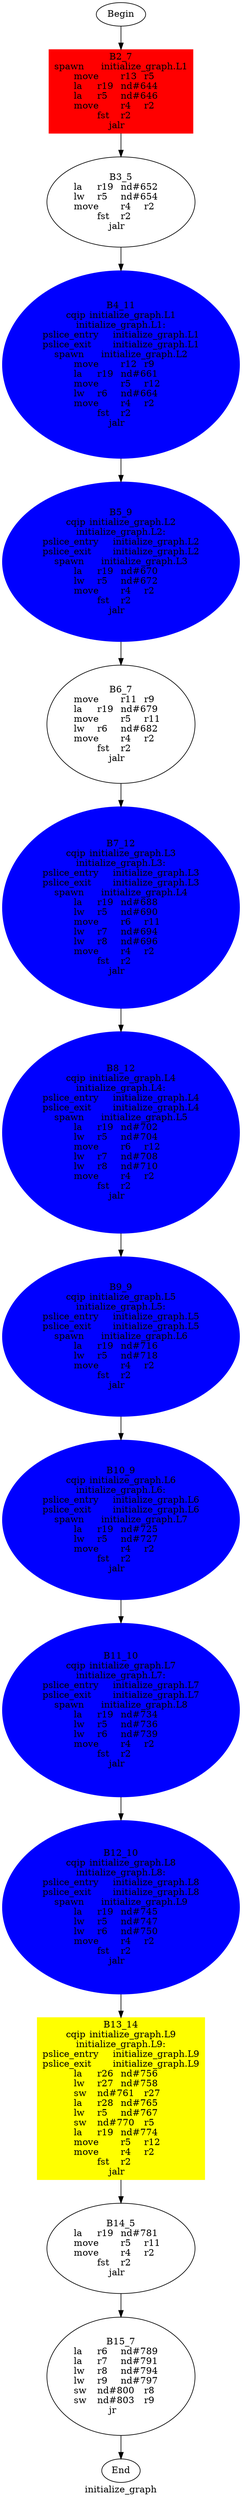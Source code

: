 digraph G{
	label = "initialize_graph"	style = "dashed";
	color = purple;
	Node0 [label = "Begin"];
	Node0 -> {Node2 }
	Node1 [label = "End"];
	Node1 -> {}
	Node2 [label = "B2_7\nspawn	initialize_graph.L1\nmove	r13	r5	\nla	r19	nd#644	\nla	r5	nd#646	\nmove	r4	r2	\nfst	r2	\njalr	\n"];
	Node2 -> {Node3 }
	Node3 [label = "B3_5\nla	r19	nd#652	\nlw	r5	nd#654	\nmove	r4	r2	\nfst	r2	\njalr	\n"];
	Node3 -> {Node4 }
	Node4 [label = "B4_11\ncqip	initialize_graph.L1\ninitialize_graph.L1:\npslice_entry	initialize_graph.L1\npslice_exit	initialize_graph.L1\nspawn	initialize_graph.L2\nmove	r12	r9	\nla	r19	nd#661	\nmove	r5	r12	\nlw	r6	nd#664	\nmove	r4	r2	\nfst	r2	\njalr	\n"];
	Node4 -> {Node5 }
	Node5 [label = "B5_9\ncqip	initialize_graph.L2\ninitialize_graph.L2:\npslice_entry	initialize_graph.L2\npslice_exit	initialize_graph.L2\nspawn	initialize_graph.L3\nla	r19	nd#670	\nlw	r5	nd#672	\nmove	r4	r2	\nfst	r2	\njalr	\n"];
	Node5 -> {Node6 }
	Node6 [label = "B6_7\nmove	r11	r9	\nla	r19	nd#679	\nmove	r5	r11	\nlw	r6	nd#682	\nmove	r4	r2	\nfst	r2	\njalr	\n"];
	Node6 -> {Node7 }
	Node7 [label = "B7_12\ncqip	initialize_graph.L3\ninitialize_graph.L3:\npslice_entry	initialize_graph.L3\npslice_exit	initialize_graph.L3\nspawn	initialize_graph.L4\nla	r19	nd#688	\nlw	r5	nd#690	\nmove	r6	r11	\nlw	r7	nd#694	\nlw	r8	nd#696	\nmove	r4	r2	\nfst	r2	\njalr	\n"];
	Node7 -> {Node8 }
	Node8 [label = "B8_12\ncqip	initialize_graph.L4\ninitialize_graph.L4:\npslice_entry	initialize_graph.L4\npslice_exit	initialize_graph.L4\nspawn	initialize_graph.L5\nla	r19	nd#702	\nlw	r5	nd#704	\nmove	r6	r12	\nlw	r7	nd#708	\nlw	r8	nd#710	\nmove	r4	r2	\nfst	r2	\njalr	\n"];
	Node8 -> {Node9 }
	Node9 [label = "B9_9\ncqip	initialize_graph.L5\ninitialize_graph.L5:\npslice_entry	initialize_graph.L5\npslice_exit	initialize_graph.L5\nspawn	initialize_graph.L6\nla	r19	nd#716	\nlw	r5	nd#718	\nmove	r4	r2	\nfst	r2	\njalr	\n"];
	Node9 -> {Node10 }
	Node10 [label = "B10_9\ncqip	initialize_graph.L6\ninitialize_graph.L6:\npslice_entry	initialize_graph.L6\npslice_exit	initialize_graph.L6\nspawn	initialize_graph.L7\nla	r19	nd#725	\nlw	r5	nd#727	\nmove	r4	r2	\nfst	r2	\njalr	\n"];
	Node10 -> {Node11 }
	Node11 [label = "B11_10\ncqip	initialize_graph.L7\ninitialize_graph.L7:\npslice_entry	initialize_graph.L7\npslice_exit	initialize_graph.L7\nspawn	initialize_graph.L8\nla	r19	nd#734	\nlw	r5	nd#736	\nlw	r6	nd#739	\nmove	r4	r2	\nfst	r2	\njalr	\n"];
	Node11 -> {Node12 }
	Node12 [label = "B12_10\ncqip	initialize_graph.L8\ninitialize_graph.L8:\npslice_entry	initialize_graph.L8\npslice_exit	initialize_graph.L8\nspawn	initialize_graph.L9\nla	r19	nd#745	\nlw	r5	nd#747	\nlw	r6	nd#750	\nmove	r4	r2	\nfst	r2	\njalr	\n"];
	Node12 -> {Node13 }
	Node13 [label = "B13_14\ncqip	initialize_graph.L9\ninitialize_graph.L9:\npslice_entry	initialize_graph.L9\npslice_exit	initialize_graph.L9\nla	r26	nd#756	\nlw	r27	nd#758	\nsw	nd#761	r27	\nla	r28	nd#765	\nlw	r5	nd#767	\nsw	nd#770	r5	\nla	r19	nd#774	\nmove	r5	r12	\nmove	r4	r2	\nfst	r2	\njalr	\n"];
	Node13 -> {Node14 }
	Node14 [label = "B14_5\nla	r19	nd#781	\nmove	r5	r11	\nmove	r4	r2	\nfst	r2	\njalr	\n"];
	Node14 -> {Node15 }
	Node15 [label = "B15_7\nla	r6	nd#789	\nla	r7	nd#791	\nlw	r8	nd#794	\nlw	r9	nd#797	\nsw	nd#800	r8	\nsw	nd#803	r9	\njr	\n"];
	Node15 -> {Node1 }
	Node2 [shape = box ,style=filled ,color=red];
	Node4 [shape = ellipse ,style=filled ,color=blue];
	Node5 [shape = ellipse ,style=filled ,color=blue];
	Node7 [shape = ellipse ,style=filled ,color=blue];
	Node8 [shape = ellipse ,style=filled ,color=blue];
	Node9 [shape = ellipse ,style=filled ,color=blue];
	Node10 [shape = ellipse ,style=filled ,color=blue];
	Node11 [shape = ellipse ,style=filled ,color=blue];
	Node12 [shape = ellipse ,style=filled ,color=blue];
	Node13 [shape = polygon ,style=filled ,color=yellow];
}

